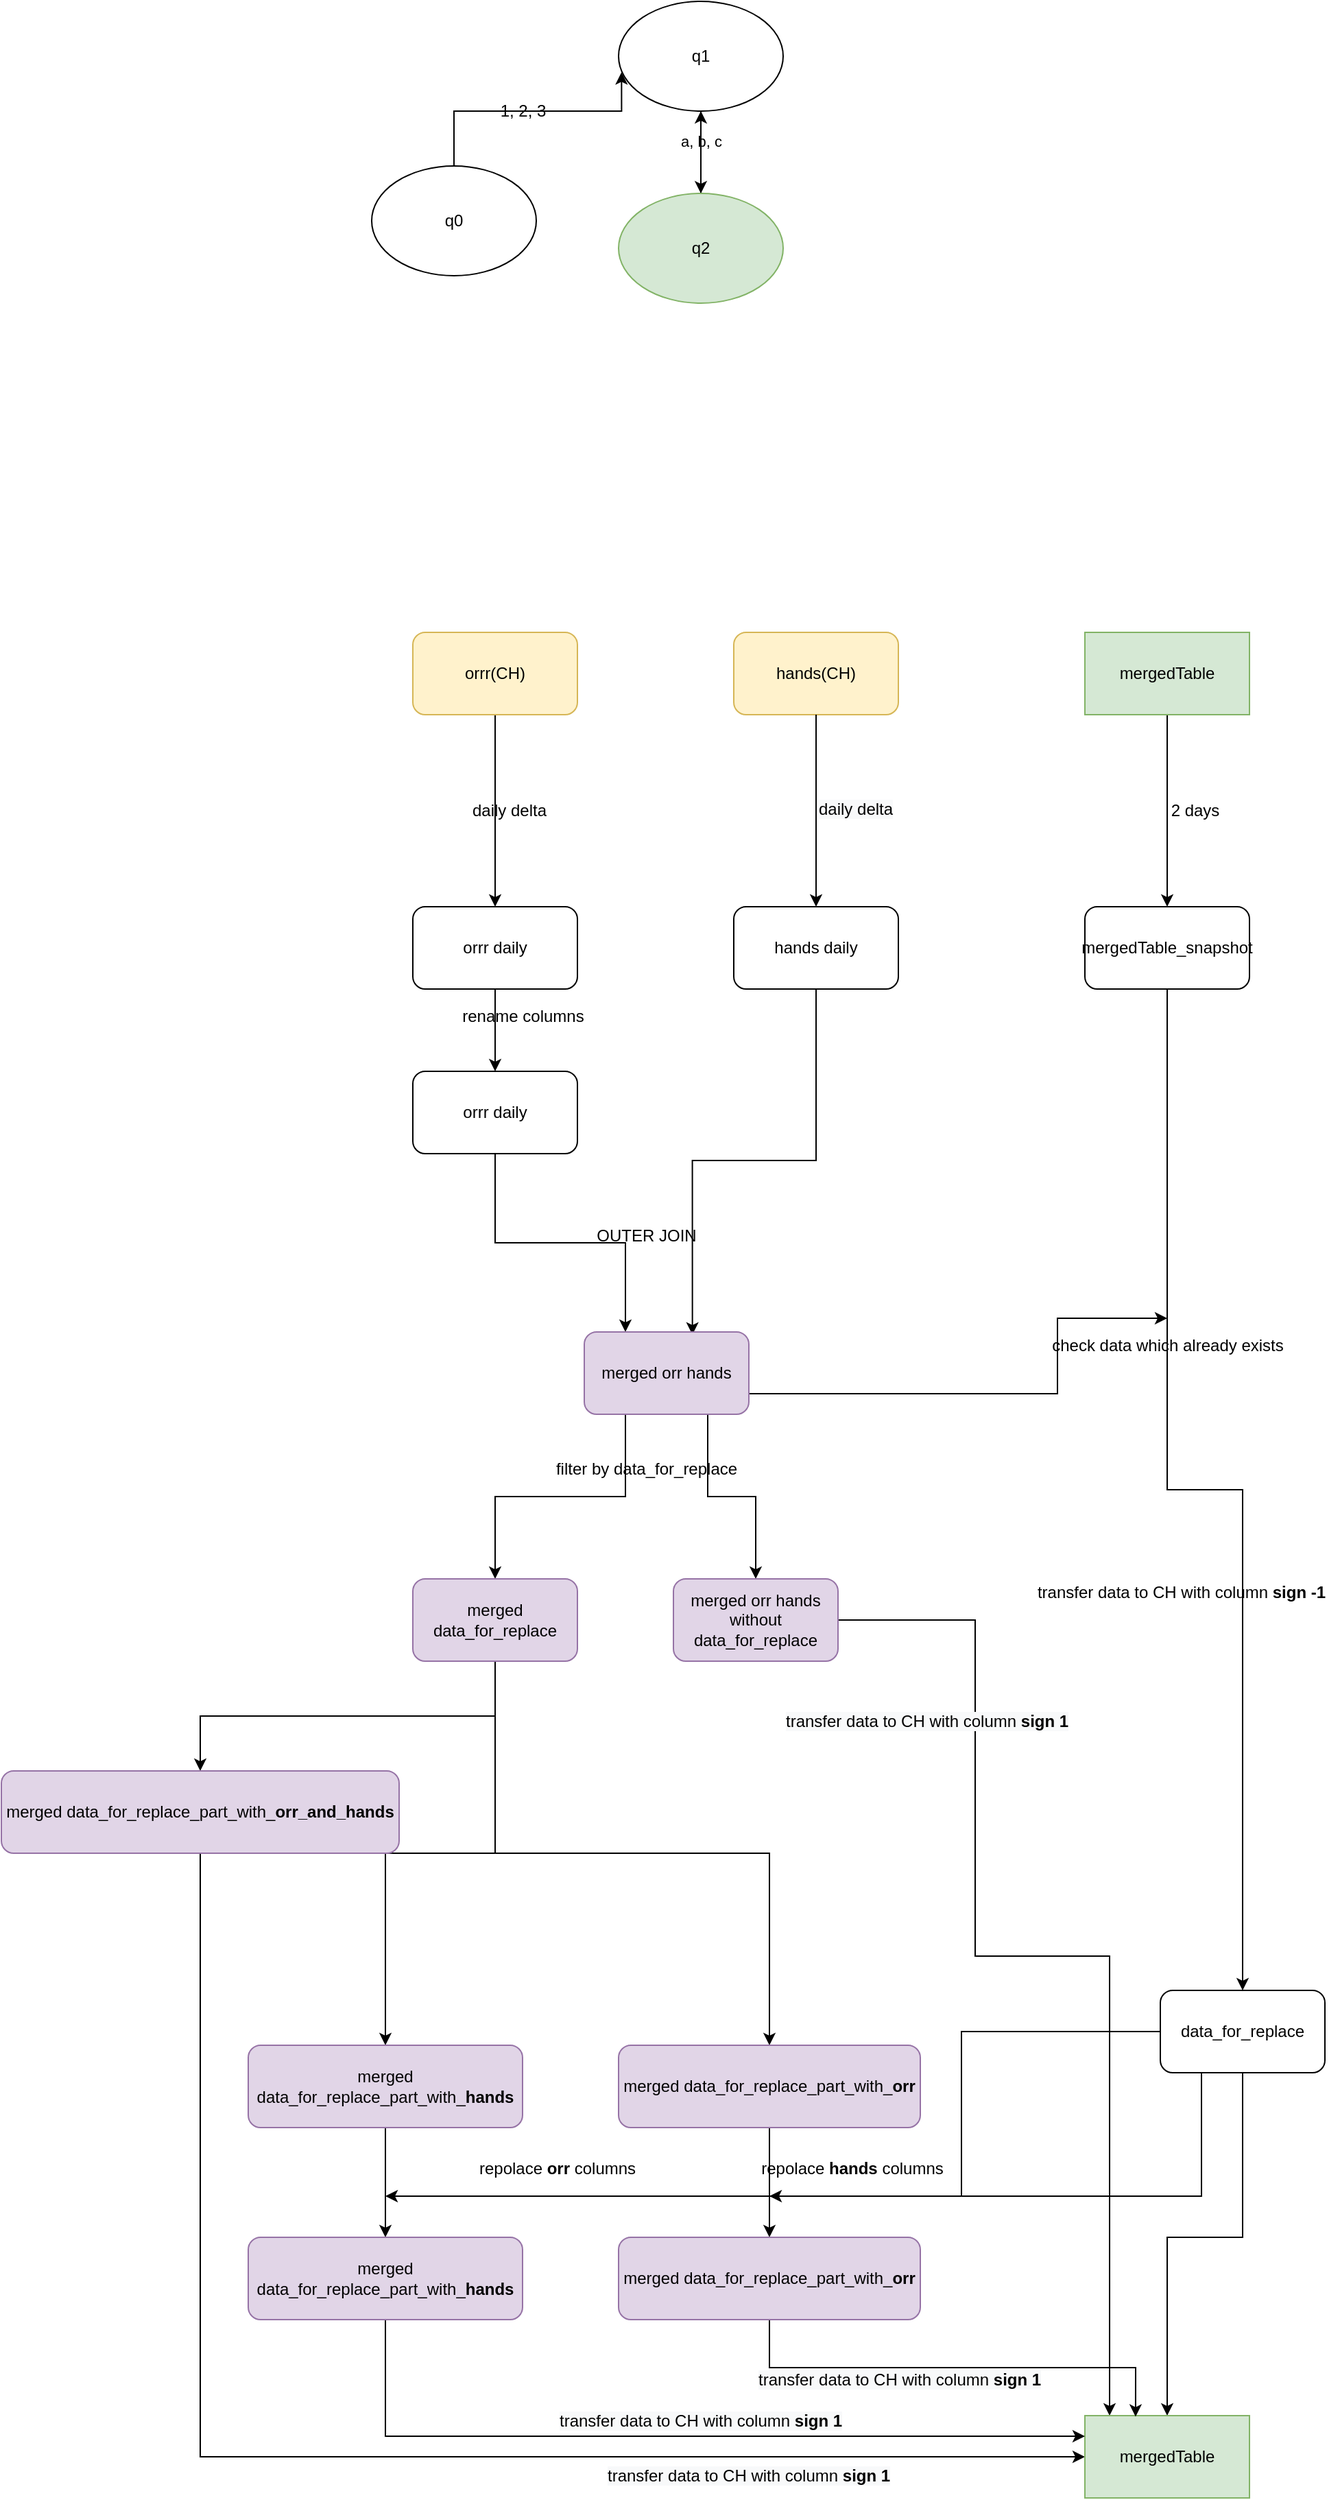 <mxfile version="13.10.9" type="github">
  <diagram id="5ZeVWIw-weSmzN-z1i84" name="Page-1">
    <mxGraphModel dx="1865" dy="491" grid="1" gridSize="10" guides="1" tooltips="1" connect="1" arrows="1" fold="1" page="1" pageScale="1" pageWidth="827" pageHeight="1169" math="0" shadow="0">
      <root>
        <mxCell id="0" />
        <mxCell id="1" parent="0" />
        <mxCell id="5nNzHz85CWZQwOU3Z9ok-29" style="edgeStyle=orthogonalEdgeStyle;rounded=0;orthogonalLoop=1;jettySize=auto;html=1;exitX=1;exitY=0.75;exitDx=0;exitDy=0;" edge="1" parent="1" source="5nNzHz85CWZQwOU3Z9ok-15">
          <mxGeometry relative="1" as="geometry">
            <mxPoint x="670" y="1120" as="targetPoint" />
            <Array as="points">
              <mxPoint x="590" y="1175" />
              <mxPoint x="590" y="1120" />
            </Array>
          </mxGeometry>
        </mxCell>
        <mxCell id="wiz_B08I5-aSRYVlq80o-6" value="" style="edgeStyle=orthogonalEdgeStyle;rounded=0;orthogonalLoop=1;jettySize=auto;html=1;entryX=0.018;entryY=0.646;entryDx=0;entryDy=0;entryPerimeter=0;" parent="1" source="wiz_B08I5-aSRYVlq80o-1" target="wiz_B08I5-aSRYVlq80o-2" edge="1">
          <mxGeometry relative="1" as="geometry">
            <Array as="points">
              <mxPoint x="150" y="240" />
              <mxPoint x="272" y="240" />
            </Array>
          </mxGeometry>
        </mxCell>
        <mxCell id="wiz_B08I5-aSRYVlq80o-1" value="q0" style="ellipse;whiteSpace=wrap;html=1;" parent="1" vertex="1">
          <mxGeometry x="90" y="280" width="120" height="80" as="geometry" />
        </mxCell>
        <mxCell id="wiz_B08I5-aSRYVlq80o-10" value="" style="edgeStyle=orthogonalEdgeStyle;rounded=0;orthogonalLoop=1;jettySize=auto;html=1;" parent="1" source="wiz_B08I5-aSRYVlq80o-2" target="wiz_B08I5-aSRYVlq80o-3" edge="1">
          <mxGeometry relative="1" as="geometry" />
        </mxCell>
        <mxCell id="wiz_B08I5-aSRYVlq80o-11" value="a, b, c" style="edgeLabel;html=1;align=center;verticalAlign=middle;resizable=0;points=[];" parent="wiz_B08I5-aSRYVlq80o-10" vertex="1" connectable="0">
          <mxGeometry x="-0.286" relative="1" as="geometry">
            <mxPoint as="offset" />
          </mxGeometry>
        </mxCell>
        <mxCell id="wiz_B08I5-aSRYVlq80o-2" value="q1" style="ellipse;whiteSpace=wrap;html=1;" parent="1" vertex="1">
          <mxGeometry x="270" y="160" width="120" height="80" as="geometry" />
        </mxCell>
        <mxCell id="wiz_B08I5-aSRYVlq80o-12" value="" style="edgeStyle=orthogonalEdgeStyle;rounded=0;orthogonalLoop=1;jettySize=auto;html=1;" parent="1" source="wiz_B08I5-aSRYVlq80o-3" target="wiz_B08I5-aSRYVlq80o-2" edge="1">
          <mxGeometry relative="1" as="geometry" />
        </mxCell>
        <mxCell id="wiz_B08I5-aSRYVlq80o-3" value="q2" style="ellipse;whiteSpace=wrap;html=1;fillColor=#d5e8d4;strokeColor=#82b366;" parent="1" vertex="1">
          <mxGeometry x="270" y="300" width="120" height="80" as="geometry" />
        </mxCell>
        <mxCell id="wiz_B08I5-aSRYVlq80o-7" value="1, 2, 3" style="text;html=1;align=center;verticalAlign=middle;resizable=0;points=[];autosize=1;" parent="1" vertex="1">
          <mxGeometry x="175" y="230" width="50" height="20" as="geometry" />
        </mxCell>
        <mxCell id="5nNzHz85CWZQwOU3Z9ok-7" style="edgeStyle=orthogonalEdgeStyle;rounded=0;orthogonalLoop=1;jettySize=auto;html=1;" edge="1" parent="1" source="5nNzHz85CWZQwOU3Z9ok-1" target="5nNzHz85CWZQwOU3Z9ok-5">
          <mxGeometry relative="1" as="geometry" />
        </mxCell>
        <mxCell id="5nNzHz85CWZQwOU3Z9ok-1" value="orrr(CH)" style="rounded=1;whiteSpace=wrap;html=1;fillColor=#fff2cc;strokeColor=#d6b656;" vertex="1" parent="1">
          <mxGeometry x="120" y="620" width="120" height="60" as="geometry" />
        </mxCell>
        <mxCell id="5nNzHz85CWZQwOU3Z9ok-2" value="hands(CH)" style="rounded=1;whiteSpace=wrap;html=1;fillColor=#fff2cc;strokeColor=#d6b656;" vertex="1" parent="1">
          <mxGeometry x="354" y="620" width="120" height="60" as="geometry" />
        </mxCell>
        <mxCell id="5nNzHz85CWZQwOU3Z9ok-11" style="edgeStyle=orthogonalEdgeStyle;rounded=0;orthogonalLoop=1;jettySize=auto;html=1;" edge="1" parent="1" source="5nNzHz85CWZQwOU3Z9ok-3" target="5nNzHz85CWZQwOU3Z9ok-13">
          <mxGeometry relative="1" as="geometry">
            <mxPoint x="670" y="820" as="targetPoint" />
          </mxGeometry>
        </mxCell>
        <mxCell id="5nNzHz85CWZQwOU3Z9ok-3" value="mergedTable" style="rounded=0;whiteSpace=wrap;html=1;fillColor=#d5e8d4;strokeColor=#82b366;" vertex="1" parent="1">
          <mxGeometry x="610" y="620" width="120" height="60" as="geometry" />
        </mxCell>
        <mxCell id="5nNzHz85CWZQwOU3Z9ok-16" style="edgeStyle=orthogonalEdgeStyle;rounded=0;orthogonalLoop=1;jettySize=auto;html=1;entryX=0.25;entryY=0;entryDx=0;entryDy=0;exitX=0.5;exitY=1;exitDx=0;exitDy=0;" edge="1" parent="1" source="5nNzHz85CWZQwOU3Z9ok-19" target="5nNzHz85CWZQwOU3Z9ok-15">
          <mxGeometry relative="1" as="geometry" />
        </mxCell>
        <mxCell id="5nNzHz85CWZQwOU3Z9ok-20" style="edgeStyle=orthogonalEdgeStyle;rounded=0;orthogonalLoop=1;jettySize=auto;html=1;" edge="1" parent="1" source="5nNzHz85CWZQwOU3Z9ok-5" target="5nNzHz85CWZQwOU3Z9ok-19">
          <mxGeometry relative="1" as="geometry" />
        </mxCell>
        <mxCell id="5nNzHz85CWZQwOU3Z9ok-5" value="orrr daily" style="rounded=1;whiteSpace=wrap;html=1;" vertex="1" parent="1">
          <mxGeometry x="120" y="820" width="120" height="60" as="geometry" />
        </mxCell>
        <mxCell id="5nNzHz85CWZQwOU3Z9ok-17" style="edgeStyle=orthogonalEdgeStyle;rounded=0;orthogonalLoop=1;jettySize=auto;html=1;entryX=0.657;entryY=0.033;entryDx=0;entryDy=0;entryPerimeter=0;" edge="1" parent="1" source="5nNzHz85CWZQwOU3Z9ok-6" target="5nNzHz85CWZQwOU3Z9ok-15">
          <mxGeometry relative="1" as="geometry" />
        </mxCell>
        <mxCell id="5nNzHz85CWZQwOU3Z9ok-6" value="hands daily" style="rounded=1;whiteSpace=wrap;html=1;" vertex="1" parent="1">
          <mxGeometry x="354" y="820" width="120" height="60" as="geometry" />
        </mxCell>
        <mxCell id="5nNzHz85CWZQwOU3Z9ok-8" style="edgeStyle=orthogonalEdgeStyle;rounded=0;orthogonalLoop=1;jettySize=auto;html=1;exitX=0.5;exitY=1;exitDx=0;exitDy=0;entryX=0.5;entryY=0;entryDx=0;entryDy=0;" edge="1" parent="1" source="5nNzHz85CWZQwOU3Z9ok-2" target="5nNzHz85CWZQwOU3Z9ok-6">
          <mxGeometry relative="1" as="geometry">
            <mxPoint x="190" y="690" as="sourcePoint" />
            <mxPoint x="190" y="830" as="targetPoint" />
            <Array as="points">
              <mxPoint x="414" y="750" />
              <mxPoint x="414" y="750" />
            </Array>
          </mxGeometry>
        </mxCell>
        <mxCell id="5nNzHz85CWZQwOU3Z9ok-9" value="daily delta" style="text;html=1;align=center;verticalAlign=middle;resizable=0;points=[];autosize=1;" vertex="1" parent="1">
          <mxGeometry x="155" y="740" width="70" height="20" as="geometry" />
        </mxCell>
        <mxCell id="5nNzHz85CWZQwOU3Z9ok-10" value="&lt;span style=&quot;color: rgb(0, 0, 0); font-family: helvetica; font-size: 12px; font-style: normal; font-weight: 400; letter-spacing: normal; text-align: center; text-indent: 0px; text-transform: none; word-spacing: 0px; background-color: rgb(248, 249, 250); display: inline; float: none;&quot;&gt;daily delta&lt;/span&gt;" style="text;whiteSpace=wrap;html=1;" vertex="1" parent="1">
          <mxGeometry x="414" y="735" width="80" height="30" as="geometry" />
        </mxCell>
        <mxCell id="5nNzHz85CWZQwOU3Z9ok-22" style="edgeStyle=orthogonalEdgeStyle;rounded=0;orthogonalLoop=1;jettySize=auto;html=1;entryX=0.5;entryY=0;entryDx=0;entryDy=0;" edge="1" parent="1" source="5nNzHz85CWZQwOU3Z9ok-13" target="5nNzHz85CWZQwOU3Z9ok-31">
          <mxGeometry relative="1" as="geometry">
            <mxPoint x="650" y="1420" as="targetPoint" />
            <Array as="points" />
          </mxGeometry>
        </mxCell>
        <mxCell id="5nNzHz85CWZQwOU3Z9ok-13" value="mergedTable_snapshot" style="rounded=1;whiteSpace=wrap;html=1;" vertex="1" parent="1">
          <mxGeometry x="610" y="820" width="120" height="60" as="geometry" />
        </mxCell>
        <mxCell id="5nNzHz85CWZQwOU3Z9ok-14" value="2 days" style="text;html=1;align=center;verticalAlign=middle;resizable=0;points=[];autosize=1;" vertex="1" parent="1">
          <mxGeometry x="665" y="740" width="50" height="20" as="geometry" />
        </mxCell>
        <mxCell id="5nNzHz85CWZQwOU3Z9ok-49" style="edgeStyle=orthogonalEdgeStyle;rounded=0;orthogonalLoop=1;jettySize=auto;html=1;exitX=0.25;exitY=1;exitDx=0;exitDy=0;entryX=0.5;entryY=0;entryDx=0;entryDy=0;" edge="1" parent="1" source="5nNzHz85CWZQwOU3Z9ok-15" target="5nNzHz85CWZQwOU3Z9ok-50">
          <mxGeometry relative="1" as="geometry">
            <mxPoint x="180" y="1260" as="targetPoint" />
          </mxGeometry>
        </mxCell>
        <mxCell id="5nNzHz85CWZQwOU3Z9ok-53" style="edgeStyle=orthogonalEdgeStyle;rounded=0;orthogonalLoop=1;jettySize=auto;html=1;exitX=0.75;exitY=1;exitDx=0;exitDy=0;entryX=0.5;entryY=0;entryDx=0;entryDy=0;" edge="1" parent="1" source="5nNzHz85CWZQwOU3Z9ok-15" target="5nNzHz85CWZQwOU3Z9ok-52">
          <mxGeometry relative="1" as="geometry" />
        </mxCell>
        <mxCell id="5nNzHz85CWZQwOU3Z9ok-15" value="merged orr hands" style="rounded=1;whiteSpace=wrap;html=1;fillColor=#e1d5e7;strokeColor=#9673a6;" vertex="1" parent="1">
          <mxGeometry x="245" y="1130" width="120" height="60" as="geometry" />
        </mxCell>
        <mxCell id="5nNzHz85CWZQwOU3Z9ok-18" value="OUTER JOIN" style="text;html=1;align=center;verticalAlign=middle;resizable=0;points=[];autosize=1;" vertex="1" parent="1">
          <mxGeometry x="245" y="1050" width="90" height="20" as="geometry" />
        </mxCell>
        <mxCell id="5nNzHz85CWZQwOU3Z9ok-19" value="orrr daily" style="rounded=1;whiteSpace=wrap;html=1;" vertex="1" parent="1">
          <mxGeometry x="120" y="940" width="120" height="60" as="geometry" />
        </mxCell>
        <mxCell id="5nNzHz85CWZQwOU3Z9ok-21" value="rename columns" style="text;html=1;align=center;verticalAlign=middle;resizable=0;points=[];autosize=1;" vertex="1" parent="1">
          <mxGeometry x="150" y="890" width="100" height="20" as="geometry" />
        </mxCell>
        <mxCell id="5nNzHz85CWZQwOU3Z9ok-61" style="edgeStyle=orthogonalEdgeStyle;rounded=0;orthogonalLoop=1;jettySize=auto;html=1;exitX=0.5;exitY=1;exitDx=0;exitDy=0;entryX=0.5;entryY=0;entryDx=0;entryDy=0;" edge="1" parent="1" source="5nNzHz85CWZQwOU3Z9ok-31" target="5nNzHz85CWZQwOU3Z9ok-63">
          <mxGeometry relative="1" as="geometry">
            <mxPoint x="650" y="1380" as="targetPoint" />
            <Array as="points">
              <mxPoint x="725" y="1790" />
              <mxPoint x="670" y="1790" />
            </Array>
          </mxGeometry>
        </mxCell>
        <mxCell id="5nNzHz85CWZQwOU3Z9ok-83" style="edgeStyle=orthogonalEdgeStyle;rounded=0;orthogonalLoop=1;jettySize=auto;html=1;" edge="1" parent="1" source="5nNzHz85CWZQwOU3Z9ok-31">
          <mxGeometry relative="1" as="geometry">
            <mxPoint x="380" y="1760" as="targetPoint" />
            <Array as="points">
              <mxPoint x="520" y="1640" />
              <mxPoint x="520" y="1760" />
            </Array>
          </mxGeometry>
        </mxCell>
        <mxCell id="5nNzHz85CWZQwOU3Z9ok-85" style="edgeStyle=orthogonalEdgeStyle;rounded=0;orthogonalLoop=1;jettySize=auto;html=1;exitX=0.25;exitY=1;exitDx=0;exitDy=0;" edge="1" parent="1" source="5nNzHz85CWZQwOU3Z9ok-31">
          <mxGeometry relative="1" as="geometry">
            <mxPoint x="100" y="1760" as="targetPoint" />
            <Array as="points">
              <mxPoint x="695" y="1760" />
            </Array>
          </mxGeometry>
        </mxCell>
        <mxCell id="5nNzHz85CWZQwOU3Z9ok-31" value="data_for_replace" style="rounded=1;whiteSpace=wrap;html=1;" vertex="1" parent="1">
          <mxGeometry x="665" y="1610" width="120" height="60" as="geometry" />
        </mxCell>
        <mxCell id="5nNzHz85CWZQwOU3Z9ok-48" value="check data which already exists" style="text;html=1;align=center;verticalAlign=middle;resizable=0;points=[];autosize=1;" vertex="1" parent="1">
          <mxGeometry x="580" y="1130" width="180" height="20" as="geometry" />
        </mxCell>
        <mxCell id="5nNzHz85CWZQwOU3Z9ok-55" style="edgeStyle=orthogonalEdgeStyle;rounded=0;orthogonalLoop=1;jettySize=auto;html=1;entryX=0.5;entryY=0;entryDx=0;entryDy=0;" edge="1" parent="1" source="5nNzHz85CWZQwOU3Z9ok-50" target="5nNzHz85CWZQwOU3Z9ok-56">
          <mxGeometry relative="1" as="geometry">
            <mxPoint x="180" y="1630" as="targetPoint" />
          </mxGeometry>
        </mxCell>
        <mxCell id="5nNzHz85CWZQwOU3Z9ok-58" style="edgeStyle=orthogonalEdgeStyle;rounded=0;orthogonalLoop=1;jettySize=auto;html=1;exitX=0.5;exitY=1;exitDx=0;exitDy=0;entryX=0.5;entryY=0;entryDx=0;entryDy=0;" edge="1" parent="1" source="5nNzHz85CWZQwOU3Z9ok-50" target="5nNzHz85CWZQwOU3Z9ok-57">
          <mxGeometry relative="1" as="geometry" />
        </mxCell>
        <mxCell id="5nNzHz85CWZQwOU3Z9ok-59" style="edgeStyle=orthogonalEdgeStyle;rounded=0;orthogonalLoop=1;jettySize=auto;html=1;exitX=0.5;exitY=1;exitDx=0;exitDy=0;" edge="1" parent="1" source="5nNzHz85CWZQwOU3Z9ok-50" target="5nNzHz85CWZQwOU3Z9ok-60">
          <mxGeometry relative="1" as="geometry">
            <mxPoint x="240" y="1680" as="targetPoint" />
          </mxGeometry>
        </mxCell>
        <mxCell id="5nNzHz85CWZQwOU3Z9ok-50" value="merged data_for_replace" style="rounded=1;whiteSpace=wrap;html=1;fillColor=#e1d5e7;strokeColor=#9673a6;" vertex="1" parent="1">
          <mxGeometry x="120" y="1310" width="120" height="60" as="geometry" />
        </mxCell>
        <mxCell id="5nNzHz85CWZQwOU3Z9ok-66" style="edgeStyle=orthogonalEdgeStyle;rounded=0;orthogonalLoop=1;jettySize=auto;html=1;exitX=1;exitY=0.5;exitDx=0;exitDy=0;" edge="1" parent="1" source="5nNzHz85CWZQwOU3Z9ok-52" target="5nNzHz85CWZQwOU3Z9ok-63">
          <mxGeometry relative="1" as="geometry">
            <Array as="points">
              <mxPoint x="530" y="1340" />
              <mxPoint x="530" y="1585" />
              <mxPoint x="628" y="1585" />
            </Array>
          </mxGeometry>
        </mxCell>
        <mxCell id="5nNzHz85CWZQwOU3Z9ok-52" value="merged orr hands without data_for_replace" style="rounded=1;whiteSpace=wrap;html=1;fillColor=#e1d5e7;strokeColor=#9673a6;" vertex="1" parent="1">
          <mxGeometry x="310" y="1310" width="120" height="60" as="geometry" />
        </mxCell>
        <mxCell id="5nNzHz85CWZQwOU3Z9ok-54" value="filter by data_for_replace" style="text;html=1;align=center;verticalAlign=middle;resizable=0;points=[];autosize=1;" vertex="1" parent="1">
          <mxGeometry x="215" y="1220" width="150" height="20" as="geometry" />
        </mxCell>
        <mxCell id="5nNzHz85CWZQwOU3Z9ok-82" value="" style="edgeStyle=orthogonalEdgeStyle;rounded=0;orthogonalLoop=1;jettySize=auto;html=1;" edge="1" parent="1" source="5nNzHz85CWZQwOU3Z9ok-56" target="5nNzHz85CWZQwOU3Z9ok-81">
          <mxGeometry relative="1" as="geometry" />
        </mxCell>
        <mxCell id="5nNzHz85CWZQwOU3Z9ok-56" value="merged data_for_replace_part_with_&lt;b&gt;hands&lt;/b&gt;" style="rounded=1;whiteSpace=wrap;html=1;fillColor=#e1d5e7;strokeColor=#9673a6;" vertex="1" parent="1">
          <mxGeometry y="1650" width="200" height="60" as="geometry" />
        </mxCell>
        <mxCell id="5nNzHz85CWZQwOU3Z9ok-79" value="" style="edgeStyle=orthogonalEdgeStyle;rounded=0;orthogonalLoop=1;jettySize=auto;html=1;" edge="1" parent="1" source="5nNzHz85CWZQwOU3Z9ok-57" target="5nNzHz85CWZQwOU3Z9ok-78">
          <mxGeometry relative="1" as="geometry" />
        </mxCell>
        <mxCell id="5nNzHz85CWZQwOU3Z9ok-57" value="merged data_for_replace_part_with_&lt;b&gt;orr&lt;/b&gt;" style="rounded=1;whiteSpace=wrap;html=1;fillColor=#e1d5e7;strokeColor=#9673a6;" vertex="1" parent="1">
          <mxGeometry x="270" y="1650" width="220" height="60" as="geometry" />
        </mxCell>
        <mxCell id="5nNzHz85CWZQwOU3Z9ok-64" style="edgeStyle=orthogonalEdgeStyle;rounded=0;orthogonalLoop=1;jettySize=auto;html=1;exitX=0.5;exitY=1;exitDx=0;exitDy=0;entryX=0;entryY=0.5;entryDx=0;entryDy=0;" edge="1" parent="1" source="5nNzHz85CWZQwOU3Z9ok-60" target="5nNzHz85CWZQwOU3Z9ok-63">
          <mxGeometry relative="1" as="geometry" />
        </mxCell>
        <mxCell id="5nNzHz85CWZQwOU3Z9ok-60" value="merged data_for_replace_part_with_&lt;b&gt;orr_and_hands&lt;/b&gt;" style="rounded=1;whiteSpace=wrap;html=1;fillColor=#e1d5e7;strokeColor=#9673a6;" vertex="1" parent="1">
          <mxGeometry x="-180" y="1450" width="290" height="60" as="geometry" />
        </mxCell>
        <mxCell id="5nNzHz85CWZQwOU3Z9ok-62" value="transfer data to CH with column &lt;b&gt;sign -1&lt;/b&gt;" style="text;html=1;align=center;verticalAlign=middle;resizable=0;points=[];autosize=1;" vertex="1" parent="1">
          <mxGeometry x="565" y="1310" width="230" height="20" as="geometry" />
        </mxCell>
        <mxCell id="5nNzHz85CWZQwOU3Z9ok-63" value="mergedTable" style="rounded=0;whiteSpace=wrap;html=1;fillColor=#d5e8d4;strokeColor=#82b366;" vertex="1" parent="1">
          <mxGeometry x="610" y="1920" width="120" height="60" as="geometry" />
        </mxCell>
        <mxCell id="5nNzHz85CWZQwOU3Z9ok-65" value="&lt;span style=&quot;color: rgb(0 , 0 , 0) ; font-family: &amp;#34;helvetica&amp;#34; ; font-size: 12px ; font-style: normal ; font-weight: 400 ; letter-spacing: normal ; text-align: center ; text-indent: 0px ; text-transform: none ; word-spacing: 0px ; background-color: rgb(248 , 249 , 250) ; display: inline ; float: none&quot;&gt;transfer data to CH with column&lt;span&gt;&amp;nbsp;&lt;/span&gt;&lt;/span&gt;&lt;b style=&quot;color: rgb(0 , 0 , 0) ; font-family: &amp;#34;helvetica&amp;#34; ; font-size: 12px ; font-style: normal ; letter-spacing: normal ; text-align: center ; text-indent: 0px ; text-transform: none ; word-spacing: 0px ; background-color: rgb(248 , 249 , 250)&quot;&gt;sign 1&lt;/b&gt;" style="text;whiteSpace=wrap;html=1;" vertex="1" parent="1">
          <mxGeometry x="260" y="1950" width="240" height="30" as="geometry" />
        </mxCell>
        <mxCell id="5nNzHz85CWZQwOU3Z9ok-67" value="&lt;span style=&quot;color: rgb(0 , 0 , 0) ; font-family: &amp;#34;helvetica&amp;#34; ; font-size: 12px ; font-style: normal ; font-weight: 400 ; letter-spacing: normal ; text-align: center ; text-indent: 0px ; text-transform: none ; word-spacing: 0px ; background-color: rgb(248 , 249 , 250) ; display: inline ; float: none&quot;&gt;transfer data to CH with column&lt;span&gt;&amp;nbsp;&lt;/span&gt;&lt;/span&gt;&lt;b style=&quot;color: rgb(0 , 0 , 0) ; font-family: &amp;#34;helvetica&amp;#34; ; font-size: 12px ; font-style: normal ; letter-spacing: normal ; text-align: center ; text-indent: 0px ; text-transform: none ; word-spacing: 0px ; background-color: rgb(248 , 249 , 250)&quot;&gt;sign 1&lt;/b&gt;" style="text;whiteSpace=wrap;html=1;" vertex="1" parent="1">
          <mxGeometry x="390" y="1400" width="240" height="30" as="geometry" />
        </mxCell>
        <mxCell id="5nNzHz85CWZQwOU3Z9ok-88" style="edgeStyle=orthogonalEdgeStyle;rounded=0;orthogonalLoop=1;jettySize=auto;html=1;exitX=0.5;exitY=1;exitDx=0;exitDy=0;entryX=0.308;entryY=0.013;entryDx=0;entryDy=0;entryPerimeter=0;" edge="1" parent="1" source="5nNzHz85CWZQwOU3Z9ok-78" target="5nNzHz85CWZQwOU3Z9ok-63">
          <mxGeometry relative="1" as="geometry" />
        </mxCell>
        <mxCell id="5nNzHz85CWZQwOU3Z9ok-78" value="merged data_for_replace_part_with_&lt;b&gt;orr&lt;/b&gt;" style="rounded=1;whiteSpace=wrap;html=1;fillColor=#e1d5e7;strokeColor=#9673a6;" vertex="1" parent="1">
          <mxGeometry x="270" y="1790" width="220" height="60" as="geometry" />
        </mxCell>
        <mxCell id="5nNzHz85CWZQwOU3Z9ok-87" style="edgeStyle=orthogonalEdgeStyle;rounded=0;orthogonalLoop=1;jettySize=auto;html=1;exitX=0.5;exitY=1;exitDx=0;exitDy=0;entryX=0;entryY=0.25;entryDx=0;entryDy=0;" edge="1" parent="1" source="5nNzHz85CWZQwOU3Z9ok-81" target="5nNzHz85CWZQwOU3Z9ok-63">
          <mxGeometry relative="1" as="geometry" />
        </mxCell>
        <mxCell id="5nNzHz85CWZQwOU3Z9ok-81" value="merged data_for_replace_part_with_&lt;b&gt;hands&lt;/b&gt;" style="rounded=1;whiteSpace=wrap;html=1;fillColor=#e1d5e7;strokeColor=#9673a6;" vertex="1" parent="1">
          <mxGeometry y="1790" width="200" height="60" as="geometry" />
        </mxCell>
        <mxCell id="5nNzHz85CWZQwOU3Z9ok-84" value="repolace &lt;b&gt;hands &lt;/b&gt;columns" style="text;html=1;align=center;verticalAlign=middle;resizable=0;points=[];autosize=1;" vertex="1" parent="1">
          <mxGeometry x="365" y="1730" width="150" height="20" as="geometry" />
        </mxCell>
        <mxCell id="5nNzHz85CWZQwOU3Z9ok-86" value="repolace &lt;b&gt;orr&amp;nbsp;&lt;/b&gt;columns" style="text;html=1;align=center;verticalAlign=middle;resizable=0;points=[];autosize=1;" vertex="1" parent="1">
          <mxGeometry x="160" y="1730" width="130" height="20" as="geometry" />
        </mxCell>
        <mxCell id="5nNzHz85CWZQwOU3Z9ok-89" value="&lt;span style=&quot;color: rgb(0 , 0 , 0) ; font-family: &amp;#34;helvetica&amp;#34; ; font-size: 12px ; font-style: normal ; font-weight: 400 ; letter-spacing: normal ; text-align: center ; text-indent: 0px ; text-transform: none ; word-spacing: 0px ; background-color: rgb(248 , 249 , 250) ; display: inline ; float: none&quot;&gt;transfer data to CH with column&lt;span&gt;&amp;nbsp;&lt;/span&gt;&lt;/span&gt;&lt;b style=&quot;color: rgb(0 , 0 , 0) ; font-family: &amp;#34;helvetica&amp;#34; ; font-size: 12px ; font-style: normal ; letter-spacing: normal ; text-align: center ; text-indent: 0px ; text-transform: none ; word-spacing: 0px ; background-color: rgb(248 , 249 , 250)&quot;&gt;sign 1&lt;/b&gt;" style="text;whiteSpace=wrap;html=1;" vertex="1" parent="1">
          <mxGeometry x="225" y="1910" width="240" height="30" as="geometry" />
        </mxCell>
        <mxCell id="5nNzHz85CWZQwOU3Z9ok-90" value="&lt;span style=&quot;color: rgb(0 , 0 , 0) ; font-family: &amp;#34;helvetica&amp;#34; ; font-size: 12px ; font-style: normal ; font-weight: 400 ; letter-spacing: normal ; text-align: center ; text-indent: 0px ; text-transform: none ; word-spacing: 0px ; background-color: rgb(248 , 249 , 250) ; display: inline ; float: none&quot;&gt;transfer data to CH with column&lt;span&gt;&amp;nbsp;&lt;/span&gt;&lt;/span&gt;&lt;b style=&quot;color: rgb(0 , 0 , 0) ; font-family: &amp;#34;helvetica&amp;#34; ; font-size: 12px ; font-style: normal ; letter-spacing: normal ; text-align: center ; text-indent: 0px ; text-transform: none ; word-spacing: 0px ; background-color: rgb(248 , 249 , 250)&quot;&gt;sign 1&lt;/b&gt;" style="text;whiteSpace=wrap;html=1;" vertex="1" parent="1">
          <mxGeometry x="370" y="1880" width="240" height="30" as="geometry" />
        </mxCell>
      </root>
    </mxGraphModel>
  </diagram>
</mxfile>
